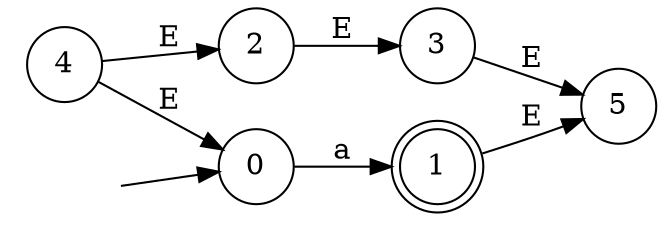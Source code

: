 digraph "Resultado Automata" {
rankdir=LR size="8,5"
node [shape=doublecircle]
1
node [shape=circle]
0
node [shape=none]
""
""-> 0 [label=""]
node [shape=circle]
0 -> 1[label="a"]
2 -> 3[label="E"]
4 -> 0[label="E"]
4 -> 2[label="E"]
1 -> 5[label="E"]
3 -> 5[label="E"]
}